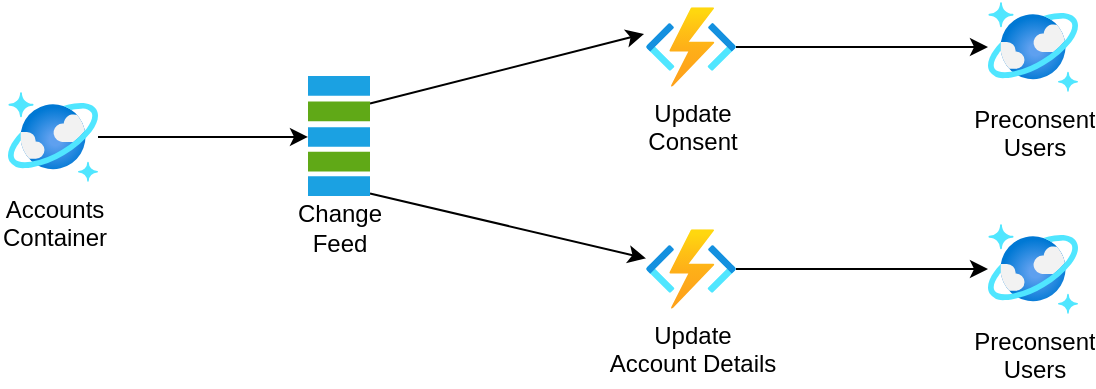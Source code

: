 <mxfile version="14.4.3" type="github"><diagram id="gjvZ4gOpl2NELNdTMGmE" name="Page-1"><mxGraphModel dx="1424" dy="718" grid="1" gridSize="10" guides="1" tooltips="1" connect="1" arrows="1" fold="1" page="1" pageScale="1" pageWidth="827" pageHeight="1169" math="0" shadow="0"><root><mxCell id="0"/><mxCell id="1" parent="0"/><mxCell id="oMFMiWhIfmU4jBjoLOnd-48" style="edgeStyle=none;rounded=0;orthogonalLoop=1;jettySize=auto;html=1;" parent="1" source="oMFMiWhIfmU4jBjoLOnd-3" target="oMFMiWhIfmU4jBjoLOnd-28" edge="1"><mxGeometry relative="1" as="geometry"/></mxCell><mxCell id="oMFMiWhIfmU4jBjoLOnd-3" value="Accounts&lt;br&gt;Container" style="aspect=fixed;html=1;points=[];align=center;image;fontSize=12;image=img/lib/azure2/databases/Azure_Cosmos_DB.svg;" parent="1" vertex="1"><mxGeometry x="50" y="133.99" width="45" height="45" as="geometry"/></mxCell><mxCell id="oMFMiWhIfmU4jBjoLOnd-42" style="rounded=0;orthogonalLoop=1;jettySize=auto;html=1;" parent="1" source="oMFMiWhIfmU4jBjoLOnd-40" target="OoWtU8M--wBZisnhyXfO-1" edge="1"><mxGeometry relative="1" as="geometry"/></mxCell><mxCell id="oMFMiWhIfmU4jBjoLOnd-40" value="Update&lt;br&gt;Account Details" style="aspect=fixed;html=1;points=[];align=center;image;fontSize=12;image=img/lib/azure2/compute/Function_Apps.svg;" parent="1" vertex="1"><mxGeometry x="369" y="202.64" width="45" height="39.71" as="geometry"/></mxCell><mxCell id="oMFMiWhIfmU4jBjoLOnd-41" style="rounded=0;orthogonalLoop=1;jettySize=auto;html=1;" parent="1" source="oMFMiWhIfmU4jBjoLOnd-29" target="oMFMiWhIfmU4jBjoLOnd-40" edge="1"><mxGeometry relative="1" as="geometry"/></mxCell><mxCell id="OoWtU8M--wBZisnhyXfO-1" value="Preconsent&lt;br&gt;Users" style="aspect=fixed;html=1;points=[];align=center;image;fontSize=12;image=img/lib/azure2/databases/Azure_Cosmos_DB.svg;" vertex="1" parent="1"><mxGeometry x="540" y="200.0" width="45" height="45" as="geometry"/></mxCell><mxCell id="OoWtU8M--wBZisnhyXfO-7" style="edgeStyle=orthogonalEdgeStyle;rounded=0;orthogonalLoop=1;jettySize=auto;html=1;" edge="1" parent="1" source="OoWtU8M--wBZisnhyXfO-2" target="OoWtU8M--wBZisnhyXfO-3"><mxGeometry relative="1" as="geometry"/></mxCell><mxCell id="OoWtU8M--wBZisnhyXfO-2" value="Update&lt;br&gt;Consent" style="aspect=fixed;html=1;points=[];align=center;image;fontSize=12;image=img/lib/azure2/compute/Function_Apps.svg;" vertex="1" parent="1"><mxGeometry x="369" y="91.63" width="45" height="39.71" as="geometry"/></mxCell><mxCell id="OoWtU8M--wBZisnhyXfO-3" value="Preconsent&lt;br&gt;Users" style="aspect=fixed;html=1;points=[];align=center;image;fontSize=12;image=img/lib/azure2/databases/Azure_Cosmos_DB.svg;" vertex="1" parent="1"><mxGeometry x="540" y="88.99" width="45" height="45" as="geometry"/></mxCell><mxCell id="OoWtU8M--wBZisnhyXfO-6" style="rounded=0;orthogonalLoop=1;jettySize=auto;html=1;entryX=-0.022;entryY=0.336;entryDx=0;entryDy=0;entryPerimeter=0;" edge="1" parent="1" source="oMFMiWhIfmU4jBjoLOnd-31" target="OoWtU8M--wBZisnhyXfO-2"><mxGeometry relative="1" as="geometry"/></mxCell><mxCell id="OoWtU8M--wBZisnhyXfO-9" value="" style="group" vertex="1" connectable="0" parent="1"><mxGeometry x="195.5" y="126" width="40" height="86" as="geometry"/></mxCell><mxCell id="oMFMiWhIfmU4jBjoLOnd-32" value="" style="group" parent="OoWtU8M--wBZisnhyXfO-9" vertex="1" connectable="0"><mxGeometry x="4.5" width="31" height="60" as="geometry"/></mxCell><mxCell id="oMFMiWhIfmU4jBjoLOnd-27" value="" style="verticalLabelPosition=bottom;verticalAlign=top;html=1;shape=mxgraph.basic.rect;fillColor2=none;strokeWidth=1;size=20;indent=5;fillColor=#1ba1e2;fontColor=#ffffff;strokeColor=none;" parent="oMFMiWhIfmU4jBjoLOnd-32" vertex="1"><mxGeometry width="31" height="9.836" as="geometry"/></mxCell><mxCell id="oMFMiWhIfmU4jBjoLOnd-28" value="" style="verticalLabelPosition=bottom;verticalAlign=top;html=1;shape=mxgraph.basic.rect;fillColor2=none;strokeWidth=1;size=20;indent=5;fillColor=#1ba1e2;fontColor=#ffffff;strokeColor=none;" parent="oMFMiWhIfmU4jBjoLOnd-32" vertex="1"><mxGeometry y="25.574" width="31" height="9.836" as="geometry"/></mxCell><mxCell id="oMFMiWhIfmU4jBjoLOnd-29" value="" style="verticalLabelPosition=bottom;verticalAlign=top;html=1;shape=mxgraph.basic.rect;fillColor2=none;strokeWidth=1;size=20;indent=5;fillColor=#1ba1e2;fontColor=#ffffff;strokeColor=none;" parent="oMFMiWhIfmU4jBjoLOnd-32" vertex="1"><mxGeometry y="50.164" width="31" height="9.836" as="geometry"/></mxCell><mxCell id="oMFMiWhIfmU4jBjoLOnd-30" value="" style="verticalLabelPosition=bottom;verticalAlign=top;html=1;shape=mxgraph.basic.rect;fillColor2=none;strokeWidth=1;size=20;indent=5;fillColor=#60a917;fontColor=#ffffff;strokeColor=none;" parent="oMFMiWhIfmU4jBjoLOnd-32" vertex="1"><mxGeometry y="37.869" width="31" height="9.836" as="geometry"/></mxCell><mxCell id="oMFMiWhIfmU4jBjoLOnd-31" value="" style="verticalLabelPosition=bottom;verticalAlign=top;html=1;shape=mxgraph.basic.rect;fillColor2=none;strokeWidth=1;size=20;indent=5;fillColor=#60a917;fontColor=#ffffff;strokeColor=none;" parent="oMFMiWhIfmU4jBjoLOnd-32" vertex="1"><mxGeometry y="12.787" width="31" height="9.836" as="geometry"/></mxCell><mxCell id="OoWtU8M--wBZisnhyXfO-8" value="Change&lt;br&gt;Feed" style="text;html=1;strokeColor=none;fillColor=none;align=center;verticalAlign=middle;whiteSpace=wrap;rounded=0;" vertex="1" parent="OoWtU8M--wBZisnhyXfO-9"><mxGeometry y="66" width="40" height="20" as="geometry"/></mxCell></root></mxGraphModel></diagram></mxfile>